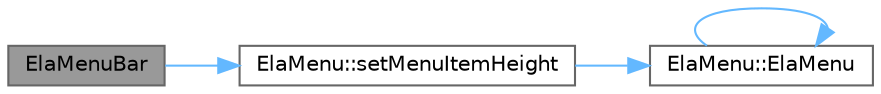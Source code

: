 digraph "ElaMenuBar"
{
 // LATEX_PDF_SIZE
  bgcolor="transparent";
  edge [fontname=Helvetica,fontsize=10,labelfontname=Helvetica,labelfontsize=10];
  node [fontname=Helvetica,fontsize=10,shape=box,height=0.2,width=0.4];
  rankdir="LR";
  Node1 [id="Node000001",label="ElaMenuBar",height=0.2,width=0.4,color="gray40", fillcolor="grey60", style="filled", fontcolor="black",tooltip="构造函数，初始化菜单栏"];
  Node1 -> Node2 [id="edge1_Node000001_Node000002",color="steelblue1",style="solid",tooltip=" "];
  Node2 [id="Node000002",label="ElaMenu::setMenuItemHeight",height=0.2,width=0.4,color="grey40", fillcolor="white", style="filled",URL="$class_ela_menu.html#af42892b6387593beb90668474818ad99",tooltip="设置菜单项高度"];
  Node2 -> Node3 [id="edge2_Node000002_Node000003",color="steelblue1",style="solid",tooltip=" "];
  Node3 [id="Node000003",label="ElaMenu::ElaMenu",height=0.2,width=0.4,color="grey40", fillcolor="white", style="filled",URL="$class_ela_menu.html#afc6242872d43782d0aecdfb5337d8722",tooltip="构造函数，初始化菜单"];
  Node3 -> Node3 [id="edge3_Node000003_Node000003",color="steelblue1",style="solid",tooltip=" "];
}
